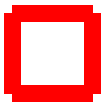 #FIG 3.2 
Landscape 
Center 
Inches 
Letter   
100.00 
Single 
-2 
1200 2 
0 32 #ff0000
2 1 0 9 32 7 50 0 -1 0.000 0 0 -1 0 0 2
        0 0 600 0
2 1 0 9 32 7 50 0 -1 0.000 0 0 -1 0 0 2
        0 600 600 600
2 1 0 9 32 7 50 0 -1 0.000 0 0 -1 0 0 2
        0 0 0 600
2 1 0 9 32 7 50 0 -1 0.000 0 0 -1 0 0 2
        600 0 600 600
